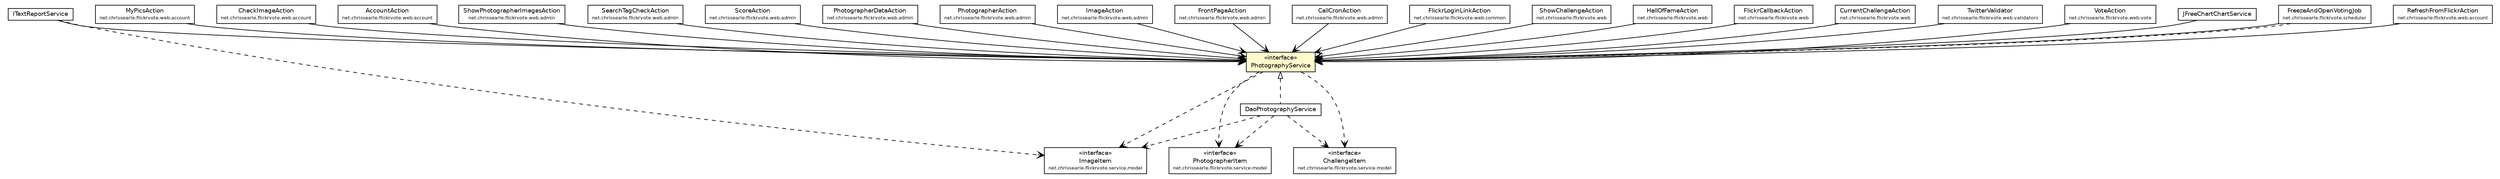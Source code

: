 #!/usr/local/bin/dot
#
# Class diagram 
# Generated by UmlGraph version 4.6 (http://www.spinellis.gr/sw/umlgraph)
#

digraph G {
	edge [fontname="Helvetica",fontsize=10,labelfontname="Helvetica",labelfontsize=10];
	node [fontname="Helvetica",fontsize=10,shape=plaintext];
	// net.chrissearle.flickrvote.service.JFreeChartChartService
	c6023 [label=<<table border="0" cellborder="1" cellspacing="0" cellpadding="2" port="p" href="./JFreeChartChartService.html">
		<tr><td><table border="0" cellspacing="0" cellpadding="1">
			<tr><td> JFreeChartChartService </td></tr>
		</table></td></tr>
		</table>>, fontname="Helvetica", fontcolor="black", fontsize=9.0];
	// net.chrissearle.flickrvote.service.ITextReportService
	c6024 [label=<<table border="0" cellborder="1" cellspacing="0" cellpadding="2" port="p" href="./ITextReportService.html">
		<tr><td><table border="0" cellspacing="0" cellpadding="1">
			<tr><td> ITextReportService </td></tr>
		</table></td></tr>
		</table>>, fontname="Helvetica", fontcolor="black", fontsize=9.0];
	// net.chrissearle.flickrvote.service.DaoPhotographyService
	c6025 [label=<<table border="0" cellborder="1" cellspacing="0" cellpadding="2" port="p" href="./DaoPhotographyService.html">
		<tr><td><table border="0" cellspacing="0" cellpadding="1">
			<tr><td> DaoPhotographyService </td></tr>
		</table></td></tr>
		</table>>, fontname="Helvetica", fontcolor="black", fontsize=9.0];
	// net.chrissearle.flickrvote.service.PhotographyService
	c6031 [label=<<table border="0" cellborder="1" cellspacing="0" cellpadding="2" port="p" bgcolor="lemonChiffon" href="./PhotographyService.html">
		<tr><td><table border="0" cellspacing="0" cellpadding="1">
			<tr><td> &laquo;interface&raquo; </td></tr>
			<tr><td> PhotographyService </td></tr>
		</table></td></tr>
		</table>>, fontname="Helvetica", fontcolor="black", fontsize=9.0];
	// net.chrissearle.flickrvote.service.model.PhotographerItem
	c6036 [label=<<table border="0" cellborder="1" cellspacing="0" cellpadding="2" port="p" href="./model/PhotographerItem.html">
		<tr><td><table border="0" cellspacing="0" cellpadding="1">
			<tr><td> &laquo;interface&raquo; </td></tr>
			<tr><td> PhotographerItem </td></tr>
			<tr><td><font point-size="7.0"> net.chrissearle.flickrvote.service.model </font></td></tr>
		</table></td></tr>
		</table>>, fontname="Helvetica", fontcolor="black", fontsize=9.0];
	// net.chrissearle.flickrvote.service.model.ImageItem
	c6038 [label=<<table border="0" cellborder="1" cellspacing="0" cellpadding="2" port="p" href="./model/ImageItem.html">
		<tr><td><table border="0" cellspacing="0" cellpadding="1">
			<tr><td> &laquo;interface&raquo; </td></tr>
			<tr><td> ImageItem </td></tr>
			<tr><td><font point-size="7.0"> net.chrissearle.flickrvote.service.model </font></td></tr>
		</table></td></tr>
		</table>>, fontname="Helvetica", fontcolor="black", fontsize=9.0];
	// net.chrissearle.flickrvote.service.model.ChallengeItem
	c6041 [label=<<table border="0" cellborder="1" cellspacing="0" cellpadding="2" port="p" href="./model/ChallengeItem.html">
		<tr><td><table border="0" cellspacing="0" cellpadding="1">
			<tr><td> &laquo;interface&raquo; </td></tr>
			<tr><td> ChallengeItem </td></tr>
			<tr><td><font point-size="7.0"> net.chrissearle.flickrvote.service.model </font></td></tr>
		</table></td></tr>
		</table>>, fontname="Helvetica", fontcolor="black", fontsize=9.0];
	// net.chrissearle.flickrvote.scheduler.FreezeAndOpenVotingJob
	c6047 [label=<<table border="0" cellborder="1" cellspacing="0" cellpadding="2" port="p" href="../scheduler/FreezeAndOpenVotingJob.html">
		<tr><td><table border="0" cellspacing="0" cellpadding="1">
			<tr><td> FreezeAndOpenVotingJob </td></tr>
			<tr><td><font point-size="7.0"> net.chrissearle.flickrvote.scheduler </font></td></tr>
		</table></td></tr>
		</table>>, fontname="Helvetica", fontcolor="black", fontsize=9.0];
	// net.chrissearle.flickrvote.web.account.RefreshFromFlickrAction
	c6049 [label=<<table border="0" cellborder="1" cellspacing="0" cellpadding="2" port="p" href="../web/account/RefreshFromFlickrAction.html">
		<tr><td><table border="0" cellspacing="0" cellpadding="1">
			<tr><td> RefreshFromFlickrAction </td></tr>
			<tr><td><font point-size="7.0"> net.chrissearle.flickrvote.web.account </font></td></tr>
		</table></td></tr>
		</table>>, fontname="Helvetica", fontcolor="black", fontsize=9.0];
	// net.chrissearle.flickrvote.web.account.MyPicsAction
	c6050 [label=<<table border="0" cellborder="1" cellspacing="0" cellpadding="2" port="p" href="../web/account/MyPicsAction.html">
		<tr><td><table border="0" cellspacing="0" cellpadding="1">
			<tr><td> MyPicsAction </td></tr>
			<tr><td><font point-size="7.0"> net.chrissearle.flickrvote.web.account </font></td></tr>
		</table></td></tr>
		</table>>, fontname="Helvetica", fontcolor="black", fontsize=9.0];
	// net.chrissearle.flickrvote.web.account.CheckImageAction
	c6051 [label=<<table border="0" cellborder="1" cellspacing="0" cellpadding="2" port="p" href="../web/account/CheckImageAction.html">
		<tr><td><table border="0" cellspacing="0" cellpadding="1">
			<tr><td> CheckImageAction </td></tr>
			<tr><td><font point-size="7.0"> net.chrissearle.flickrvote.web.account </font></td></tr>
		</table></td></tr>
		</table>>, fontname="Helvetica", fontcolor="black", fontsize=9.0];
	// net.chrissearle.flickrvote.web.account.AccountAction
	c6052 [label=<<table border="0" cellborder="1" cellspacing="0" cellpadding="2" port="p" href="../web/account/AccountAction.html">
		<tr><td><table border="0" cellspacing="0" cellpadding="1">
			<tr><td> AccountAction </td></tr>
			<tr><td><font point-size="7.0"> net.chrissearle.flickrvote.web.account </font></td></tr>
		</table></td></tr>
		</table>>, fontname="Helvetica", fontcolor="black", fontsize=9.0];
	// net.chrissearle.flickrvote.web.admin.ShowPhotographerImagesAction
	c6053 [label=<<table border="0" cellborder="1" cellspacing="0" cellpadding="2" port="p" href="../web/admin/ShowPhotographerImagesAction.html">
		<tr><td><table border="0" cellspacing="0" cellpadding="1">
			<tr><td> ShowPhotographerImagesAction </td></tr>
			<tr><td><font point-size="7.0"> net.chrissearle.flickrvote.web.admin </font></td></tr>
		</table></td></tr>
		</table>>, fontname="Helvetica", fontcolor="black", fontsize=9.0];
	// net.chrissearle.flickrvote.web.admin.SearchTagCheckAction
	c6056 [label=<<table border="0" cellborder="1" cellspacing="0" cellpadding="2" port="p" href="../web/admin/SearchTagCheckAction.html">
		<tr><td><table border="0" cellspacing="0" cellpadding="1">
			<tr><td> SearchTagCheckAction </td></tr>
			<tr><td><font point-size="7.0"> net.chrissearle.flickrvote.web.admin </font></td></tr>
		</table></td></tr>
		</table>>, fontname="Helvetica", fontcolor="black", fontsize=9.0];
	// net.chrissearle.flickrvote.web.admin.ScoreAction
	c6057 [label=<<table border="0" cellborder="1" cellspacing="0" cellpadding="2" port="p" href="../web/admin/ScoreAction.html">
		<tr><td><table border="0" cellspacing="0" cellpadding="1">
			<tr><td> ScoreAction </td></tr>
			<tr><td><font point-size="7.0"> net.chrissearle.flickrvote.web.admin </font></td></tr>
		</table></td></tr>
		</table>>, fontname="Helvetica", fontcolor="black", fontsize=9.0];
	// net.chrissearle.flickrvote.web.admin.PhotographerDataAction
	c6059 [label=<<table border="0" cellborder="1" cellspacing="0" cellpadding="2" port="p" href="../web/admin/PhotographerDataAction.html">
		<tr><td><table border="0" cellspacing="0" cellpadding="1">
			<tr><td> PhotographerDataAction </td></tr>
			<tr><td><font point-size="7.0"> net.chrissearle.flickrvote.web.admin </font></td></tr>
		</table></td></tr>
		</table>>, fontname="Helvetica", fontcolor="black", fontsize=9.0];
	// net.chrissearle.flickrvote.web.admin.PhotographerAction
	c6060 [label=<<table border="0" cellborder="1" cellspacing="0" cellpadding="2" port="p" href="../web/admin/PhotographerAction.html">
		<tr><td><table border="0" cellspacing="0" cellpadding="1">
			<tr><td> PhotographerAction </td></tr>
			<tr><td><font point-size="7.0"> net.chrissearle.flickrvote.web.admin </font></td></tr>
		</table></td></tr>
		</table>>, fontname="Helvetica", fontcolor="black", fontsize=9.0];
	// net.chrissearle.flickrvote.web.admin.ImageAction
	c6061 [label=<<table border="0" cellborder="1" cellspacing="0" cellpadding="2" port="p" href="../web/admin/ImageAction.html">
		<tr><td><table border="0" cellspacing="0" cellpadding="1">
			<tr><td> ImageAction </td></tr>
			<tr><td><font point-size="7.0"> net.chrissearle.flickrvote.web.admin </font></td></tr>
		</table></td></tr>
		</table>>, fontname="Helvetica", fontcolor="black", fontsize=9.0];
	// net.chrissearle.flickrvote.web.admin.FrontPageAction
	c6063 [label=<<table border="0" cellborder="1" cellspacing="0" cellpadding="2" port="p" href="../web/admin/FrontPageAction.html">
		<tr><td><table border="0" cellspacing="0" cellpadding="1">
			<tr><td> FrontPageAction </td></tr>
			<tr><td><font point-size="7.0"> net.chrissearle.flickrvote.web.admin </font></td></tr>
		</table></td></tr>
		</table>>, fontname="Helvetica", fontcolor="black", fontsize=9.0];
	// net.chrissearle.flickrvote.web.admin.CallCronAction
	c6065 [label=<<table border="0" cellborder="1" cellspacing="0" cellpadding="2" port="p" href="../web/admin/CallCronAction.html">
		<tr><td><table border="0" cellspacing="0" cellpadding="1">
			<tr><td> CallCronAction </td></tr>
			<tr><td><font point-size="7.0"> net.chrissearle.flickrvote.web.admin </font></td></tr>
		</table></td></tr>
		</table>>, fontname="Helvetica", fontcolor="black", fontsize=9.0];
	// net.chrissearle.flickrvote.web.common.FlickrLoginLinkAction
	c6070 [label=<<table border="0" cellborder="1" cellspacing="0" cellpadding="2" port="p" href="../web/common/FlickrLoginLinkAction.html">
		<tr><td><table border="0" cellspacing="0" cellpadding="1">
			<tr><td> FlickrLoginLinkAction </td></tr>
			<tr><td><font point-size="7.0"> net.chrissearle.flickrvote.web.common </font></td></tr>
		</table></td></tr>
		</table>>, fontname="Helvetica", fontcolor="black", fontsize=9.0];
	// net.chrissearle.flickrvote.web.ShowChallengeAction
	c6073 [label=<<table border="0" cellborder="1" cellspacing="0" cellpadding="2" port="p" href="../web/ShowChallengeAction.html">
		<tr><td><table border="0" cellspacing="0" cellpadding="1">
			<tr><td> ShowChallengeAction </td></tr>
			<tr><td><font point-size="7.0"> net.chrissearle.flickrvote.web </font></td></tr>
		</table></td></tr>
		</table>>, fontname="Helvetica", fontcolor="black", fontsize=9.0];
	// net.chrissearle.flickrvote.web.HallOfFameAction
	c6076 [label=<<table border="0" cellborder="1" cellspacing="0" cellpadding="2" port="p" href="../web/HallOfFameAction.html">
		<tr><td><table border="0" cellspacing="0" cellpadding="1">
			<tr><td> HallOfFameAction </td></tr>
			<tr><td><font point-size="7.0"> net.chrissearle.flickrvote.web </font></td></tr>
		</table></td></tr>
		</table>>, fontname="Helvetica", fontcolor="black", fontsize=9.0];
	// net.chrissearle.flickrvote.web.FlickrCallbackAction
	c6078 [label=<<table border="0" cellborder="1" cellspacing="0" cellpadding="2" port="p" href="../web/FlickrCallbackAction.html">
		<tr><td><table border="0" cellspacing="0" cellpadding="1">
			<tr><td> FlickrCallbackAction </td></tr>
			<tr><td><font point-size="7.0"> net.chrissearle.flickrvote.web </font></td></tr>
		</table></td></tr>
		</table>>, fontname="Helvetica", fontcolor="black", fontsize=9.0];
	// net.chrissearle.flickrvote.web.CurrentChallengeAction
	c6079 [label=<<table border="0" cellborder="1" cellspacing="0" cellpadding="2" port="p" href="../web/CurrentChallengeAction.html">
		<tr><td><table border="0" cellspacing="0" cellpadding="1">
			<tr><td> CurrentChallengeAction </td></tr>
			<tr><td><font point-size="7.0"> net.chrissearle.flickrvote.web </font></td></tr>
		</table></td></tr>
		</table>>, fontname="Helvetica", fontcolor="black", fontsize=9.0];
	// net.chrissearle.flickrvote.web.validators.TwitterValidator
	c6093 [label=<<table border="0" cellborder="1" cellspacing="0" cellpadding="2" port="p" href="../web/validators/TwitterValidator.html">
		<tr><td><table border="0" cellspacing="0" cellpadding="1">
			<tr><td> TwitterValidator </td></tr>
			<tr><td><font point-size="7.0"> net.chrissearle.flickrvote.web.validators </font></td></tr>
		</table></td></tr>
		</table>>, fontname="Helvetica", fontcolor="black", fontsize=9.0];
	// net.chrissearle.flickrvote.web.vote.VoteAction
	c6096 [label=<<table border="0" cellborder="1" cellspacing="0" cellpadding="2" port="p" href="../web/vote/VoteAction.html">
		<tr><td><table border="0" cellspacing="0" cellpadding="1">
			<tr><td> VoteAction </td></tr>
			<tr><td><font point-size="7.0"> net.chrissearle.flickrvote.web.vote </font></td></tr>
		</table></td></tr>
		</table>>, fontname="Helvetica", fontcolor="black", fontsize=9.0];
	//net.chrissearle.flickrvote.service.DaoPhotographyService implements net.chrissearle.flickrvote.service.PhotographyService
	c6031:p -> c6025:p [dir=back,arrowtail=empty,style=dashed];
	// net.chrissearle.flickrvote.service.JFreeChartChartService NAVASSOC net.chrissearle.flickrvote.service.PhotographyService
	c6023:p -> c6031:p [taillabel="", label="", headlabel="", fontname="Helvetica", fontcolor="black", fontsize=10.0, color="black", arrowhead=open];
	// net.chrissearle.flickrvote.service.ITextReportService NAVASSOC net.chrissearle.flickrvote.service.PhotographyService
	c6024:p -> c6031:p [taillabel="", label="", headlabel="", fontname="Helvetica", fontcolor="black", fontsize=10.0, color="black", arrowhead=open];
	// net.chrissearle.flickrvote.scheduler.FreezeAndOpenVotingJob NAVASSOC net.chrissearle.flickrvote.service.PhotographyService
	c6047:p -> c6031:p [taillabel="", label="", headlabel="", fontname="Helvetica", fontcolor="black", fontsize=10.0, color="black", arrowhead=open];
	// net.chrissearle.flickrvote.web.account.RefreshFromFlickrAction NAVASSOC net.chrissearle.flickrvote.service.PhotographyService
	c6049:p -> c6031:p [taillabel="", label="", headlabel="", fontname="Helvetica", fontcolor="black", fontsize=10.0, color="black", arrowhead=open];
	// net.chrissearle.flickrvote.web.account.MyPicsAction NAVASSOC net.chrissearle.flickrvote.service.PhotographyService
	c6050:p -> c6031:p [taillabel="", label="", headlabel="", fontname="Helvetica", fontcolor="black", fontsize=10.0, color="black", arrowhead=open];
	// net.chrissearle.flickrvote.web.account.CheckImageAction NAVASSOC net.chrissearle.flickrvote.service.PhotographyService
	c6051:p -> c6031:p [taillabel="", label="", headlabel="", fontname="Helvetica", fontcolor="black", fontsize=10.0, color="black", arrowhead=open];
	// net.chrissearle.flickrvote.web.account.AccountAction NAVASSOC net.chrissearle.flickrvote.service.PhotographyService
	c6052:p -> c6031:p [taillabel="", label="", headlabel="", fontname="Helvetica", fontcolor="black", fontsize=10.0, color="black", arrowhead=open];
	// net.chrissearle.flickrvote.web.admin.ShowPhotographerImagesAction NAVASSOC net.chrissearle.flickrvote.service.PhotographyService
	c6053:p -> c6031:p [taillabel="", label="", headlabel="", fontname="Helvetica", fontcolor="black", fontsize=10.0, color="black", arrowhead=open];
	// net.chrissearle.flickrvote.web.admin.SearchTagCheckAction NAVASSOC net.chrissearle.flickrvote.service.PhotographyService
	c6056:p -> c6031:p [taillabel="", label="", headlabel="", fontname="Helvetica", fontcolor="black", fontsize=10.0, color="black", arrowhead=open];
	// net.chrissearle.flickrvote.web.admin.ScoreAction NAVASSOC net.chrissearle.flickrvote.service.PhotographyService
	c6057:p -> c6031:p [taillabel="", label="", headlabel="", fontname="Helvetica", fontcolor="black", fontsize=10.0, color="black", arrowhead=open];
	// net.chrissearle.flickrvote.web.admin.PhotographerDataAction NAVASSOC net.chrissearle.flickrvote.service.PhotographyService
	c6059:p -> c6031:p [taillabel="", label="", headlabel="", fontname="Helvetica", fontcolor="black", fontsize=10.0, color="black", arrowhead=open];
	// net.chrissearle.flickrvote.web.admin.PhotographerAction NAVASSOC net.chrissearle.flickrvote.service.PhotographyService
	c6060:p -> c6031:p [taillabel="", label="", headlabel="", fontname="Helvetica", fontcolor="black", fontsize=10.0, color="black", arrowhead=open];
	// net.chrissearle.flickrvote.web.admin.ImageAction NAVASSOC net.chrissearle.flickrvote.service.PhotographyService
	c6061:p -> c6031:p [taillabel="", label="", headlabel="", fontname="Helvetica", fontcolor="black", fontsize=10.0, color="black", arrowhead=open];
	// net.chrissearle.flickrvote.web.admin.FrontPageAction NAVASSOC net.chrissearle.flickrvote.service.PhotographyService
	c6063:p -> c6031:p [taillabel="", label="", headlabel="", fontname="Helvetica", fontcolor="black", fontsize=10.0, color="black", arrowhead=open];
	// net.chrissearle.flickrvote.web.admin.CallCronAction NAVASSOC net.chrissearle.flickrvote.service.PhotographyService
	c6065:p -> c6031:p [taillabel="", label="", headlabel="", fontname="Helvetica", fontcolor="black", fontsize=10.0, color="black", arrowhead=open];
	// net.chrissearle.flickrvote.web.common.FlickrLoginLinkAction NAVASSOC net.chrissearle.flickrvote.service.PhotographyService
	c6070:p -> c6031:p [taillabel="", label="", headlabel="", fontname="Helvetica", fontcolor="black", fontsize=10.0, color="black", arrowhead=open];
	// net.chrissearle.flickrvote.web.ShowChallengeAction NAVASSOC net.chrissearle.flickrvote.service.PhotographyService
	c6073:p -> c6031:p [taillabel="", label="", headlabel="", fontname="Helvetica", fontcolor="black", fontsize=10.0, color="black", arrowhead=open];
	// net.chrissearle.flickrvote.web.HallOfFameAction NAVASSOC net.chrissearle.flickrvote.service.PhotographyService
	c6076:p -> c6031:p [taillabel="", label="", headlabel="", fontname="Helvetica", fontcolor="black", fontsize=10.0, color="black", arrowhead=open];
	// net.chrissearle.flickrvote.web.FlickrCallbackAction NAVASSOC net.chrissearle.flickrvote.service.PhotographyService
	c6078:p -> c6031:p [taillabel="", label="", headlabel="", fontname="Helvetica", fontcolor="black", fontsize=10.0, color="black", arrowhead=open];
	// net.chrissearle.flickrvote.web.CurrentChallengeAction NAVASSOC net.chrissearle.flickrvote.service.PhotographyService
	c6079:p -> c6031:p [taillabel="", label="", headlabel="", fontname="Helvetica", fontcolor="black", fontsize=10.0, color="black", arrowhead=open];
	// net.chrissearle.flickrvote.web.validators.TwitterValidator NAVASSOC net.chrissearle.flickrvote.service.PhotographyService
	c6093:p -> c6031:p [taillabel="", label="", headlabel="", fontname="Helvetica", fontcolor="black", fontsize=10.0, color="black", arrowhead=open];
	// net.chrissearle.flickrvote.web.vote.VoteAction NAVASSOC net.chrissearle.flickrvote.service.PhotographyService
	c6096:p -> c6031:p [taillabel="", label="", headlabel="", fontname="Helvetica", fontcolor="black", fontsize=10.0, color="black", arrowhead=open];
	// net.chrissearle.flickrvote.service.ITextReportService DEPEND net.chrissearle.flickrvote.service.model.ImageItem
	c6024:p -> c6038:p [taillabel="", label="", headlabel="", fontname="Helvetica", fontcolor="black", fontsize=10.0, color="black", arrowhead=open, style=dashed];
	// net.chrissearle.flickrvote.service.DaoPhotographyService DEPEND net.chrissearle.flickrvote.service.model.PhotographerItem
	c6025:p -> c6036:p [taillabel="", label="", headlabel="", fontname="Helvetica", fontcolor="black", fontsize=10.0, color="black", arrowhead=open, style=dashed];
	// net.chrissearle.flickrvote.service.DaoPhotographyService DEPEND net.chrissearle.flickrvote.service.model.ImageItem
	c6025:p -> c6038:p [taillabel="", label="", headlabel="", fontname="Helvetica", fontcolor="black", fontsize=10.0, color="black", arrowhead=open, style=dashed];
	// net.chrissearle.flickrvote.service.DaoPhotographyService DEPEND net.chrissearle.flickrvote.service.model.ChallengeItem
	c6025:p -> c6041:p [taillabel="", label="", headlabel="", fontname="Helvetica", fontcolor="black", fontsize=10.0, color="black", arrowhead=open, style=dashed];
	// net.chrissearle.flickrvote.service.PhotographyService DEPEND net.chrissearle.flickrvote.service.model.PhotographerItem
	c6031:p -> c6036:p [taillabel="", label="", headlabel="", fontname="Helvetica", fontcolor="black", fontsize=10.0, color="black", arrowhead=open, style=dashed];
	// net.chrissearle.flickrvote.service.PhotographyService DEPEND net.chrissearle.flickrvote.service.model.ImageItem
	c6031:p -> c6038:p [taillabel="", label="", headlabel="", fontname="Helvetica", fontcolor="black", fontsize=10.0, color="black", arrowhead=open, style=dashed];
	// net.chrissearle.flickrvote.service.PhotographyService DEPEND net.chrissearle.flickrvote.service.model.ChallengeItem
	c6031:p -> c6041:p [taillabel="", label="", headlabel="", fontname="Helvetica", fontcolor="black", fontsize=10.0, color="black", arrowhead=open, style=dashed];
	// net.chrissearle.flickrvote.scheduler.FreezeAndOpenVotingJob DEPEND net.chrissearle.flickrvote.service.PhotographyService
	c6047:p -> c6031:p [taillabel="", label="", headlabel="", fontname="Helvetica", fontcolor="black", fontsize=10.0, color="black", arrowhead=open, style=dashed];
}


